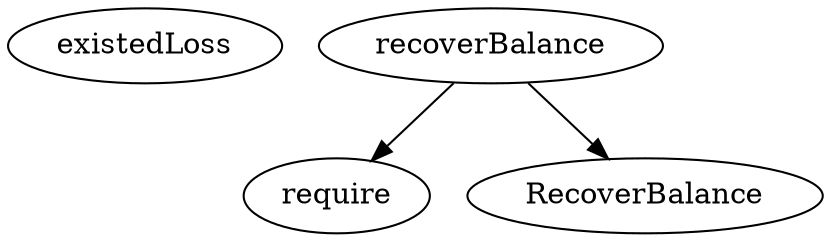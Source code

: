 strict digraph {
  existedLoss
  recoverBalance
  require
  RecoverBalance
  recoverBalance -> require
  recoverBalance -> RecoverBalance
}

